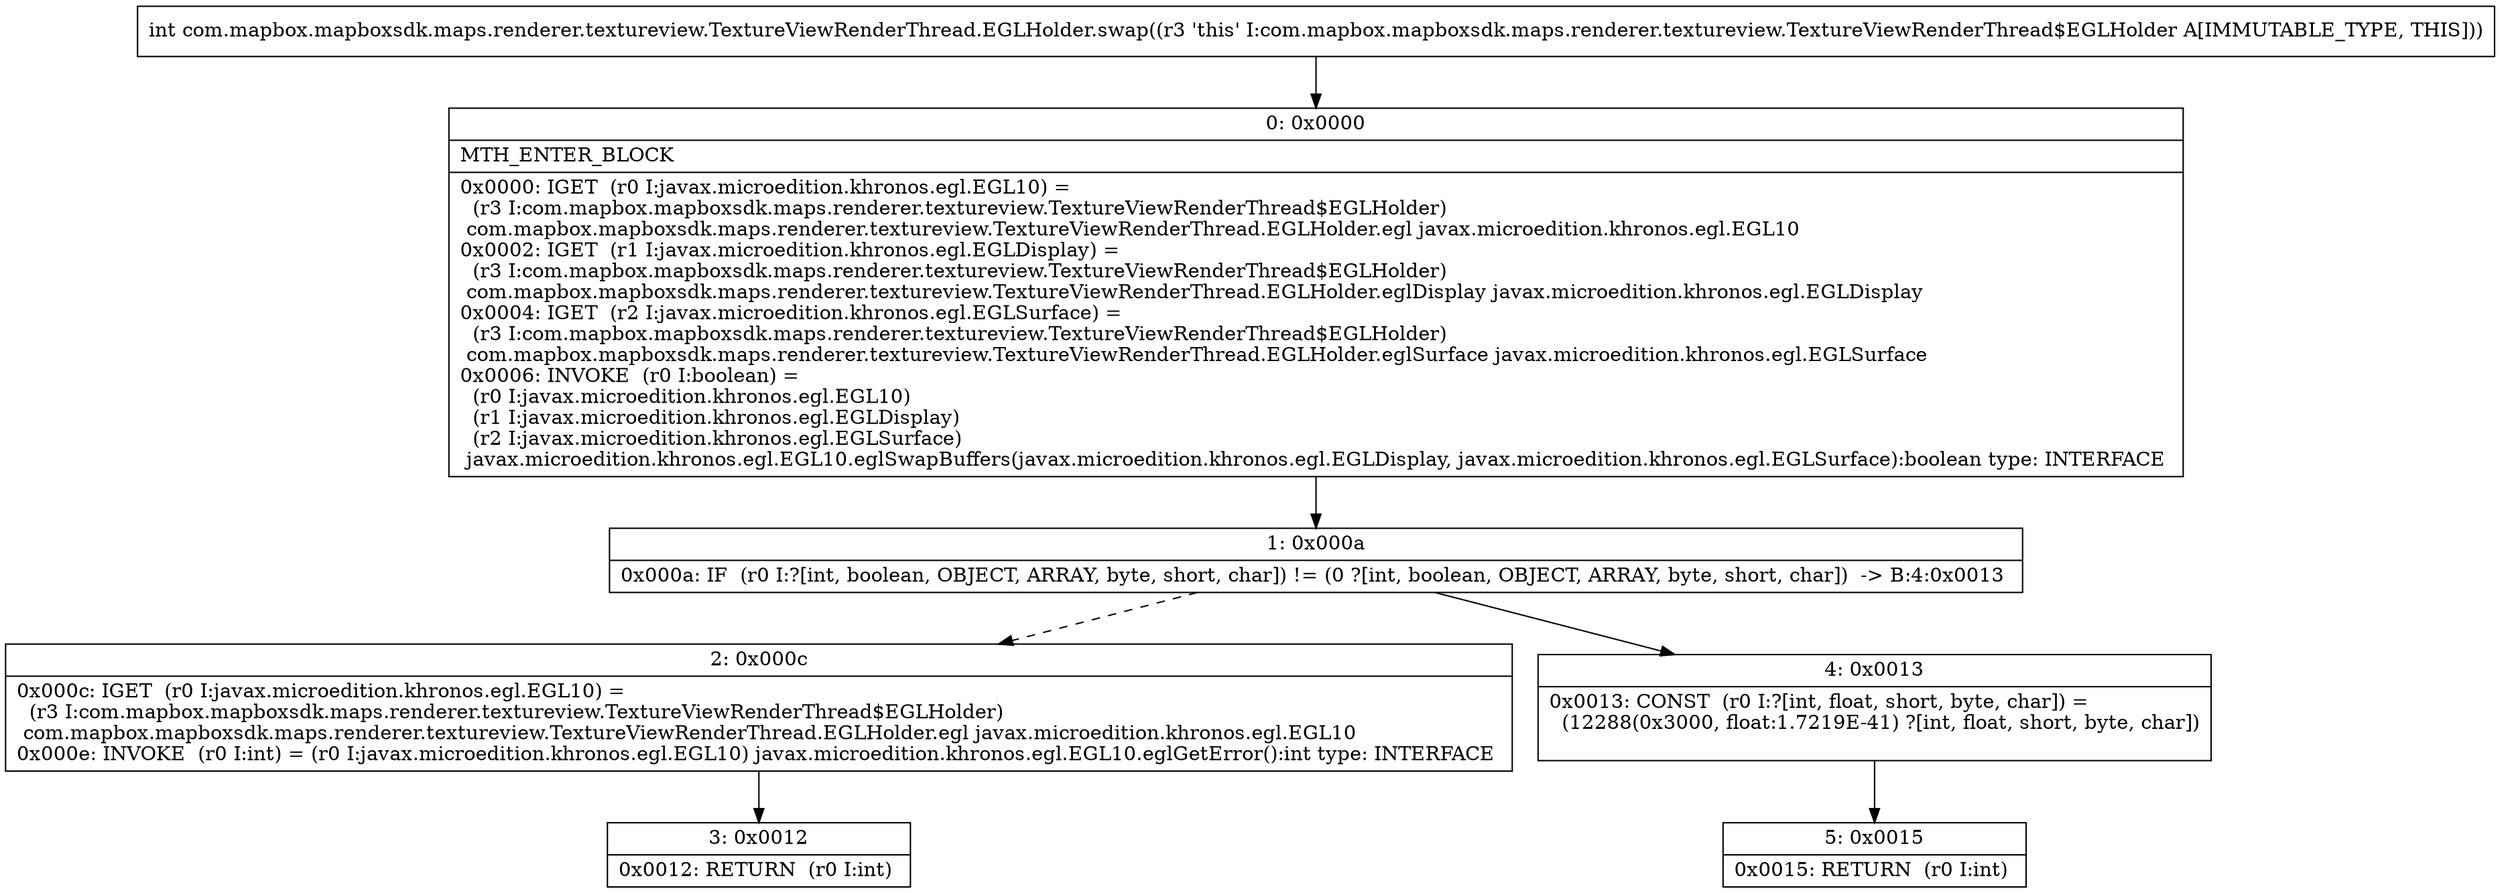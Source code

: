 digraph "CFG forcom.mapbox.mapboxsdk.maps.renderer.textureview.TextureViewRenderThread.EGLHolder.swap()I" {
Node_0 [shape=record,label="{0\:\ 0x0000|MTH_ENTER_BLOCK\l|0x0000: IGET  (r0 I:javax.microedition.khronos.egl.EGL10) = \l  (r3 I:com.mapbox.mapboxsdk.maps.renderer.textureview.TextureViewRenderThread$EGLHolder)\l com.mapbox.mapboxsdk.maps.renderer.textureview.TextureViewRenderThread.EGLHolder.egl javax.microedition.khronos.egl.EGL10 \l0x0002: IGET  (r1 I:javax.microedition.khronos.egl.EGLDisplay) = \l  (r3 I:com.mapbox.mapboxsdk.maps.renderer.textureview.TextureViewRenderThread$EGLHolder)\l com.mapbox.mapboxsdk.maps.renderer.textureview.TextureViewRenderThread.EGLHolder.eglDisplay javax.microedition.khronos.egl.EGLDisplay \l0x0004: IGET  (r2 I:javax.microedition.khronos.egl.EGLSurface) = \l  (r3 I:com.mapbox.mapboxsdk.maps.renderer.textureview.TextureViewRenderThread$EGLHolder)\l com.mapbox.mapboxsdk.maps.renderer.textureview.TextureViewRenderThread.EGLHolder.eglSurface javax.microedition.khronos.egl.EGLSurface \l0x0006: INVOKE  (r0 I:boolean) = \l  (r0 I:javax.microedition.khronos.egl.EGL10)\l  (r1 I:javax.microedition.khronos.egl.EGLDisplay)\l  (r2 I:javax.microedition.khronos.egl.EGLSurface)\l javax.microedition.khronos.egl.EGL10.eglSwapBuffers(javax.microedition.khronos.egl.EGLDisplay, javax.microedition.khronos.egl.EGLSurface):boolean type: INTERFACE \l}"];
Node_1 [shape=record,label="{1\:\ 0x000a|0x000a: IF  (r0 I:?[int, boolean, OBJECT, ARRAY, byte, short, char]) != (0 ?[int, boolean, OBJECT, ARRAY, byte, short, char])  \-\> B:4:0x0013 \l}"];
Node_2 [shape=record,label="{2\:\ 0x000c|0x000c: IGET  (r0 I:javax.microedition.khronos.egl.EGL10) = \l  (r3 I:com.mapbox.mapboxsdk.maps.renderer.textureview.TextureViewRenderThread$EGLHolder)\l com.mapbox.mapboxsdk.maps.renderer.textureview.TextureViewRenderThread.EGLHolder.egl javax.microedition.khronos.egl.EGL10 \l0x000e: INVOKE  (r0 I:int) = (r0 I:javax.microedition.khronos.egl.EGL10) javax.microedition.khronos.egl.EGL10.eglGetError():int type: INTERFACE \l}"];
Node_3 [shape=record,label="{3\:\ 0x0012|0x0012: RETURN  (r0 I:int) \l}"];
Node_4 [shape=record,label="{4\:\ 0x0013|0x0013: CONST  (r0 I:?[int, float, short, byte, char]) = \l  (12288(0x3000, float:1.7219E\-41) ?[int, float, short, byte, char])\l \l}"];
Node_5 [shape=record,label="{5\:\ 0x0015|0x0015: RETURN  (r0 I:int) \l}"];
MethodNode[shape=record,label="{int com.mapbox.mapboxsdk.maps.renderer.textureview.TextureViewRenderThread.EGLHolder.swap((r3 'this' I:com.mapbox.mapboxsdk.maps.renderer.textureview.TextureViewRenderThread$EGLHolder A[IMMUTABLE_TYPE, THIS])) }"];
MethodNode -> Node_0;
Node_0 -> Node_1;
Node_1 -> Node_2[style=dashed];
Node_1 -> Node_4;
Node_2 -> Node_3;
Node_4 -> Node_5;
}

